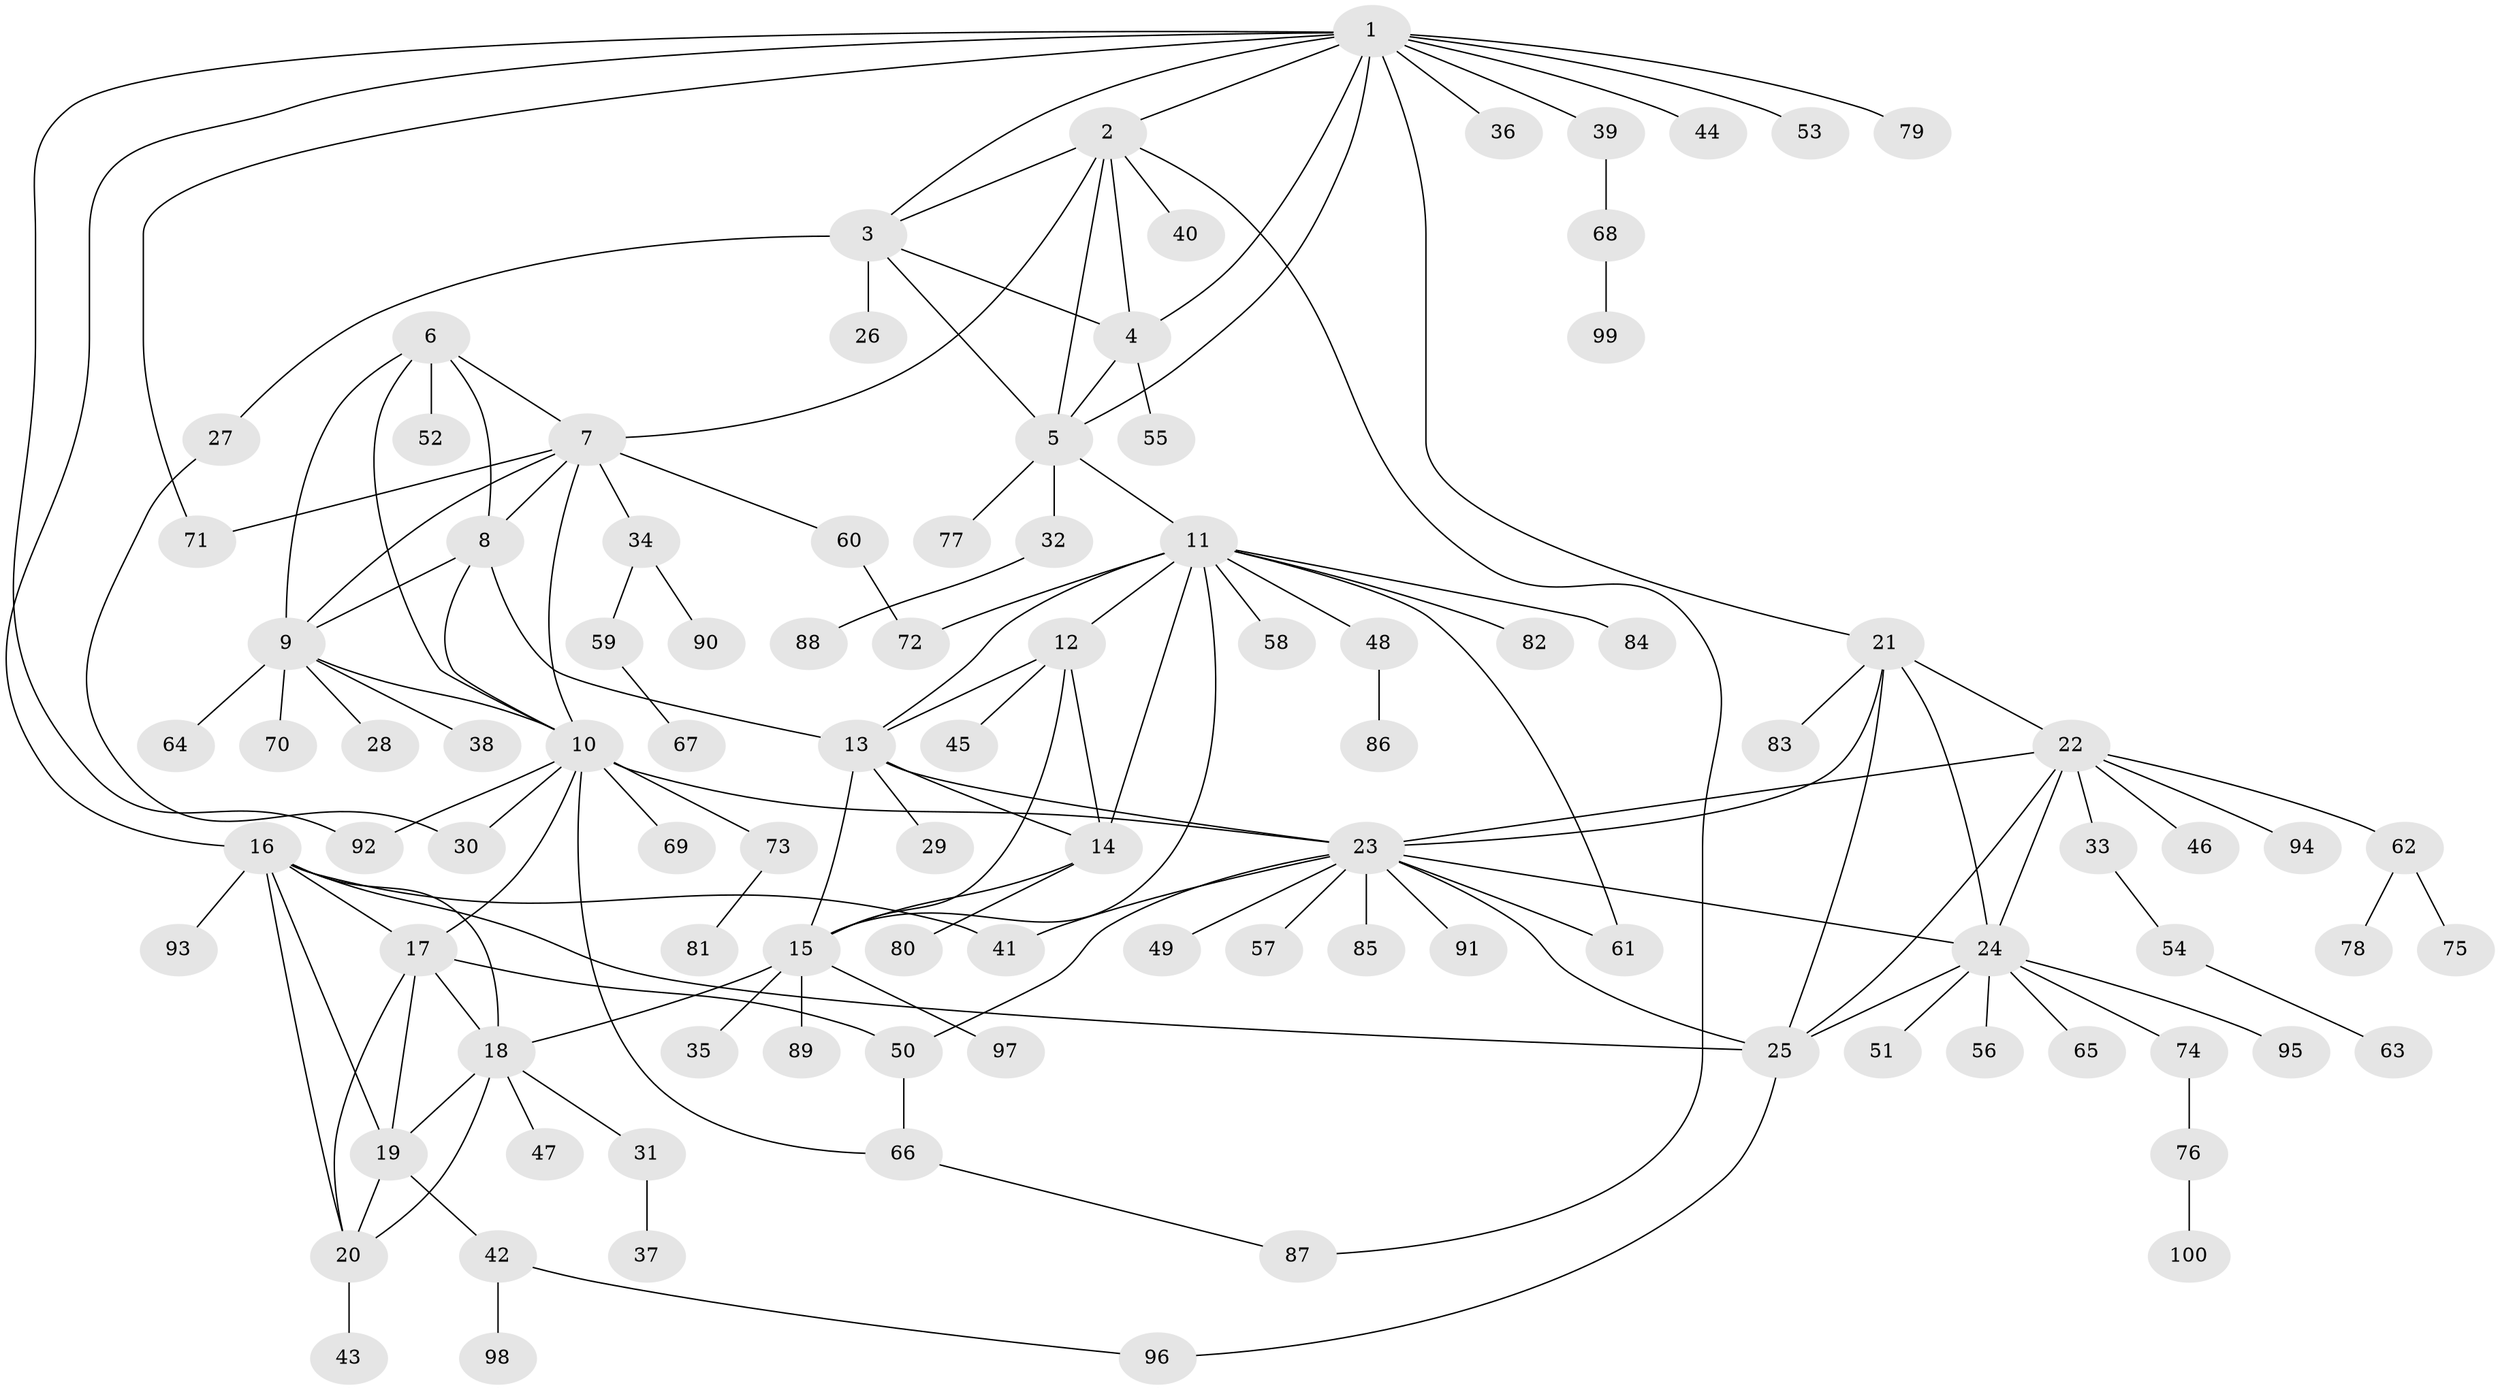 // Generated by graph-tools (version 1.1) at 2025/11/02/27/25 16:11:37]
// undirected, 100 vertices, 145 edges
graph export_dot {
graph [start="1"]
  node [color=gray90,style=filled];
  1;
  2;
  3;
  4;
  5;
  6;
  7;
  8;
  9;
  10;
  11;
  12;
  13;
  14;
  15;
  16;
  17;
  18;
  19;
  20;
  21;
  22;
  23;
  24;
  25;
  26;
  27;
  28;
  29;
  30;
  31;
  32;
  33;
  34;
  35;
  36;
  37;
  38;
  39;
  40;
  41;
  42;
  43;
  44;
  45;
  46;
  47;
  48;
  49;
  50;
  51;
  52;
  53;
  54;
  55;
  56;
  57;
  58;
  59;
  60;
  61;
  62;
  63;
  64;
  65;
  66;
  67;
  68;
  69;
  70;
  71;
  72;
  73;
  74;
  75;
  76;
  77;
  78;
  79;
  80;
  81;
  82;
  83;
  84;
  85;
  86;
  87;
  88;
  89;
  90;
  91;
  92;
  93;
  94;
  95;
  96;
  97;
  98;
  99;
  100;
  1 -- 2;
  1 -- 3;
  1 -- 4;
  1 -- 5;
  1 -- 16;
  1 -- 21;
  1 -- 36;
  1 -- 39;
  1 -- 44;
  1 -- 53;
  1 -- 71;
  1 -- 79;
  1 -- 92;
  2 -- 3;
  2 -- 4;
  2 -- 5;
  2 -- 7;
  2 -- 40;
  2 -- 87;
  3 -- 4;
  3 -- 5;
  3 -- 26;
  3 -- 27;
  4 -- 5;
  4 -- 55;
  5 -- 11;
  5 -- 32;
  5 -- 77;
  6 -- 7;
  6 -- 8;
  6 -- 9;
  6 -- 10;
  6 -- 52;
  7 -- 8;
  7 -- 9;
  7 -- 10;
  7 -- 34;
  7 -- 60;
  7 -- 71;
  8 -- 9;
  8 -- 10;
  8 -- 13;
  9 -- 10;
  9 -- 28;
  9 -- 38;
  9 -- 64;
  9 -- 70;
  10 -- 17;
  10 -- 23;
  10 -- 30;
  10 -- 66;
  10 -- 69;
  10 -- 73;
  10 -- 92;
  11 -- 12;
  11 -- 13;
  11 -- 14;
  11 -- 15;
  11 -- 48;
  11 -- 58;
  11 -- 61;
  11 -- 72;
  11 -- 82;
  11 -- 84;
  12 -- 13;
  12 -- 14;
  12 -- 15;
  12 -- 45;
  13 -- 14;
  13 -- 15;
  13 -- 23;
  13 -- 29;
  14 -- 15;
  14 -- 80;
  15 -- 18;
  15 -- 35;
  15 -- 89;
  15 -- 97;
  16 -- 17;
  16 -- 18;
  16 -- 19;
  16 -- 20;
  16 -- 25;
  16 -- 41;
  16 -- 93;
  17 -- 18;
  17 -- 19;
  17 -- 20;
  17 -- 50;
  18 -- 19;
  18 -- 20;
  18 -- 31;
  18 -- 47;
  19 -- 20;
  19 -- 42;
  20 -- 43;
  21 -- 22;
  21 -- 23;
  21 -- 24;
  21 -- 25;
  21 -- 83;
  22 -- 23;
  22 -- 24;
  22 -- 25;
  22 -- 33;
  22 -- 46;
  22 -- 62;
  22 -- 94;
  23 -- 24;
  23 -- 25;
  23 -- 41;
  23 -- 49;
  23 -- 50;
  23 -- 57;
  23 -- 61;
  23 -- 85;
  23 -- 91;
  24 -- 25;
  24 -- 51;
  24 -- 56;
  24 -- 65;
  24 -- 74;
  24 -- 95;
  25 -- 96;
  27 -- 30;
  31 -- 37;
  32 -- 88;
  33 -- 54;
  34 -- 59;
  34 -- 90;
  39 -- 68;
  42 -- 96;
  42 -- 98;
  48 -- 86;
  50 -- 66;
  54 -- 63;
  59 -- 67;
  60 -- 72;
  62 -- 75;
  62 -- 78;
  66 -- 87;
  68 -- 99;
  73 -- 81;
  74 -- 76;
  76 -- 100;
}
